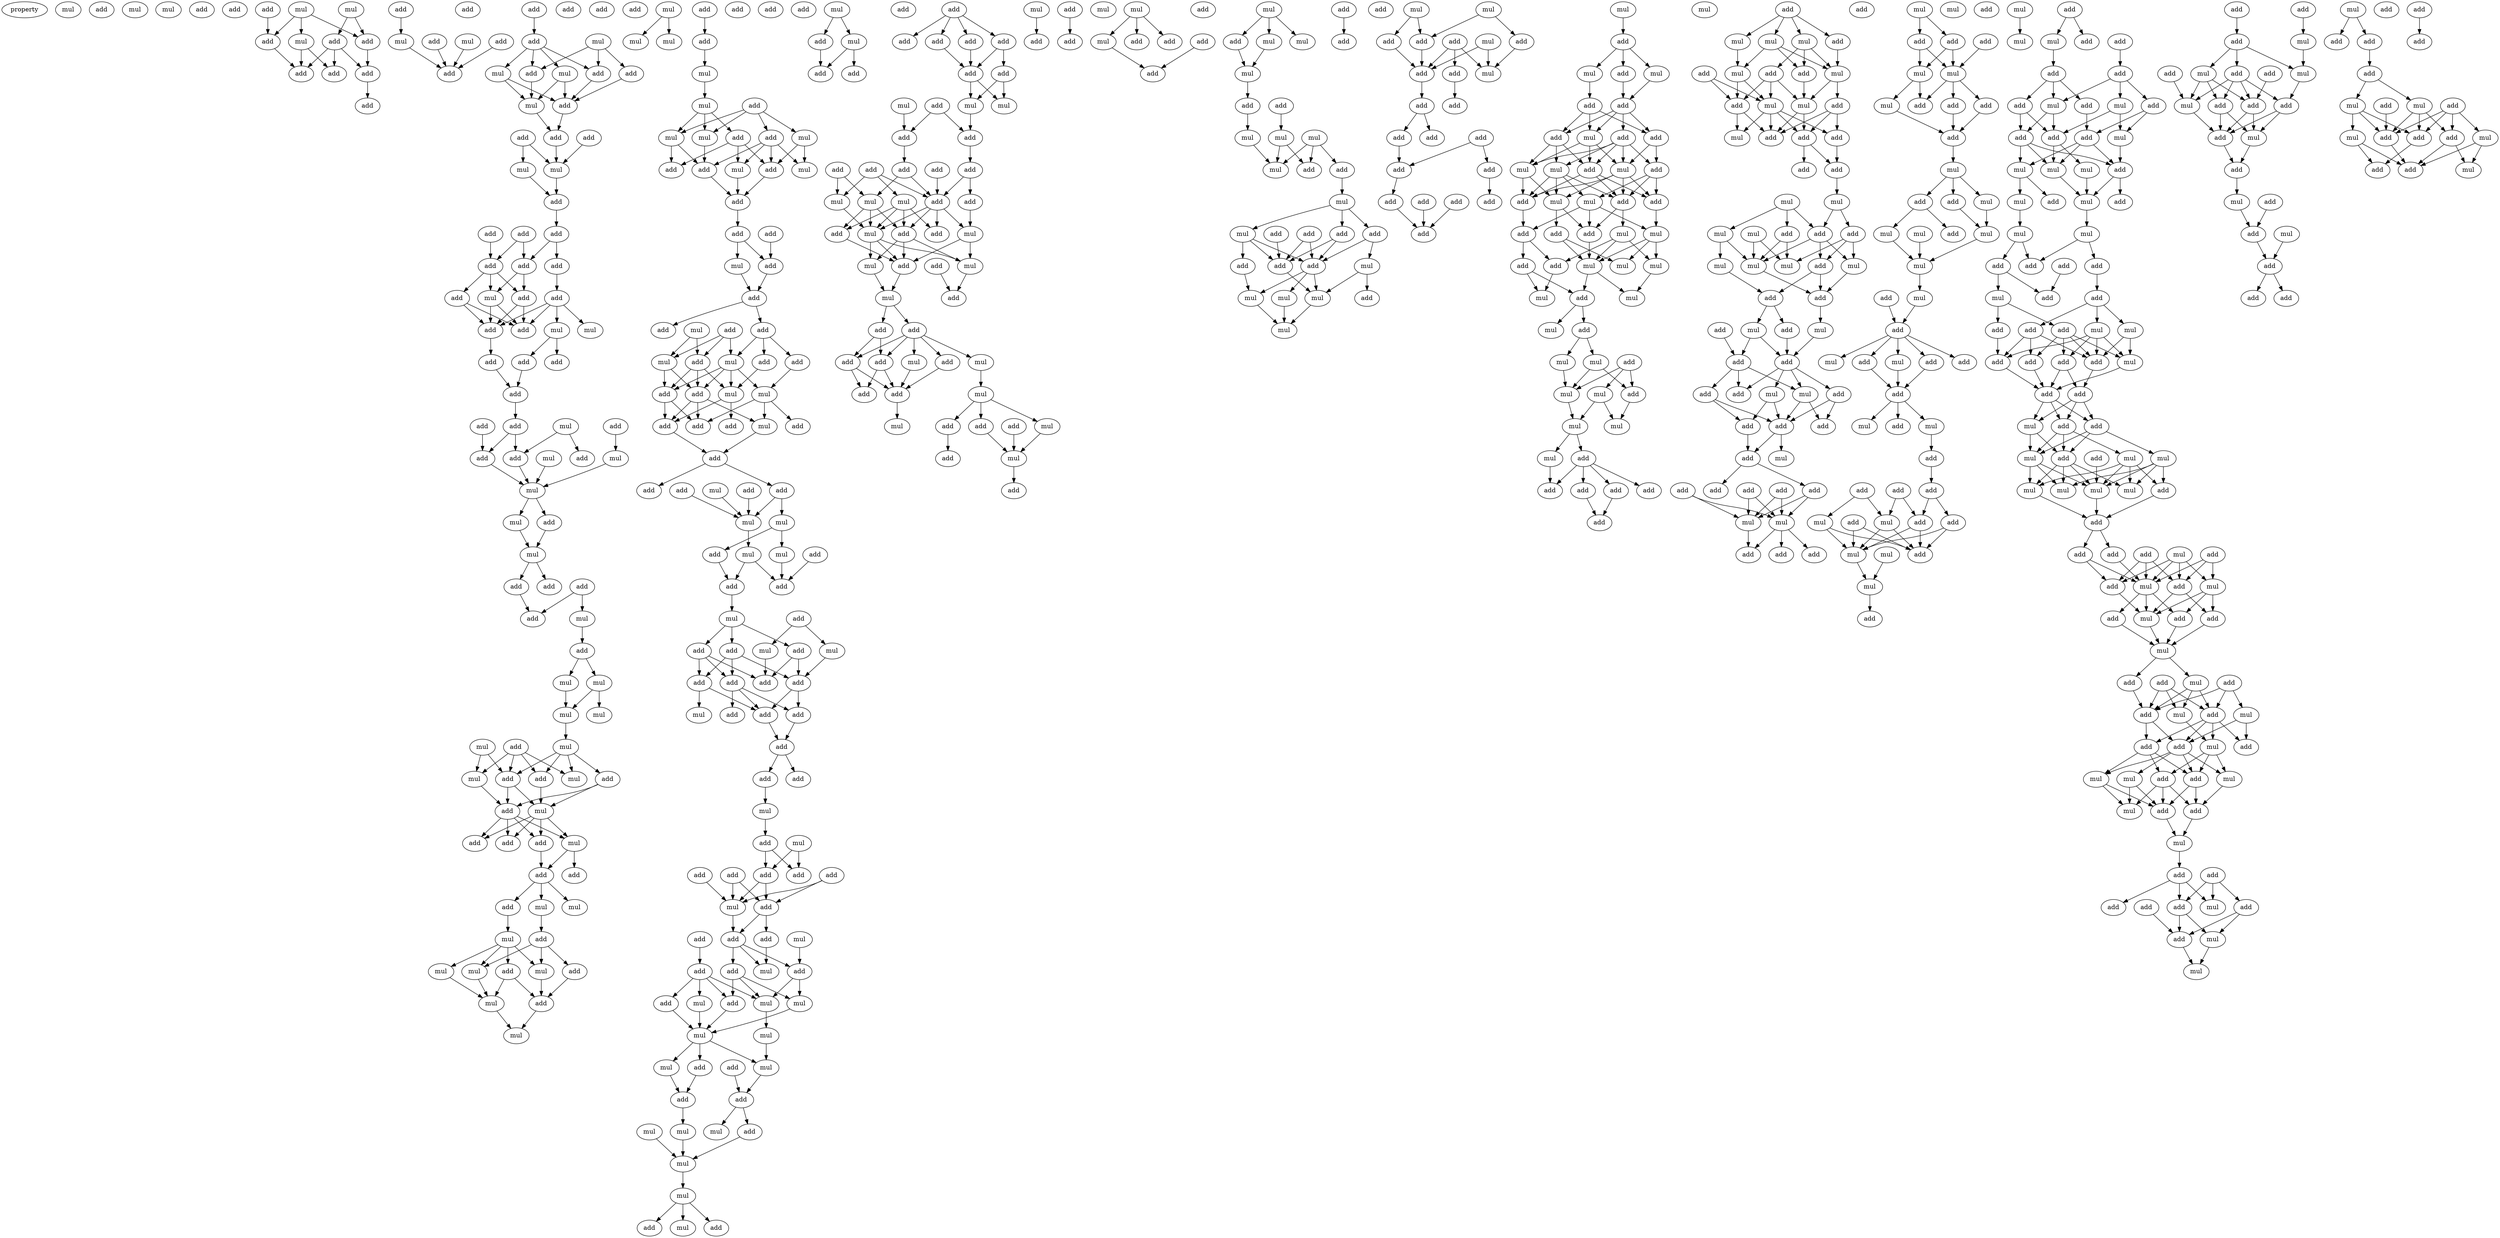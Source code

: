 digraph {
    node [fontcolor=black]
    property [mul=2,lf=1.5]
    0 [ label = mul ];
    1 [ label = add ];
    2 [ label = mul ];
    3 [ label = mul ];
    4 [ label = add ];
    5 [ label = add ];
    6 [ label = mul ];
    7 [ label = mul ];
    8 [ label = add ];
    9 [ label = add ];
    10 [ label = mul ];
    11 [ label = add ];
    12 [ label = add ];
    13 [ label = add ];
    14 [ label = add ];
    15 [ label = add ];
    16 [ label = add ];
    17 [ label = add ];
    18 [ label = mul ];
    19 [ label = add ];
    20 [ label = mul ];
    21 [ label = add ];
    22 [ label = add ];
    23 [ label = add ];
    24 [ label = add ];
    25 [ label = add ];
    26 [ label = add ];
    27 [ label = mul ];
    28 [ label = mul ];
    29 [ label = add ];
    30 [ label = mul ];
    31 [ label = add ];
    32 [ label = add ];
    33 [ label = mul ];
    34 [ label = add ];
    35 [ label = add ];
    36 [ label = add ];
    37 [ label = add ];
    38 [ label = mul ];
    39 [ label = mul ];
    40 [ label = add ];
    41 [ label = add ];
    42 [ label = add ];
    43 [ label = add ];
    44 [ label = add ];
    45 [ label = add ];
    46 [ label = add ];
    47 [ label = mul ];
    48 [ label = add ];
    49 [ label = add ];
    50 [ label = add ];
    51 [ label = mul ];
    52 [ label = mul ];
    53 [ label = add ];
    54 [ label = add ];
    55 [ label = add ];
    56 [ label = add ];
    57 [ label = add ];
    58 [ label = add ];
    59 [ label = add ];
    60 [ label = add ];
    61 [ label = mul ];
    62 [ label = add ];
    63 [ label = add ];
    64 [ label = mul ];
    65 [ label = mul ];
    66 [ label = add ];
    67 [ label = add ];
    68 [ label = mul ];
    69 [ label = mul ];
    70 [ label = add ];
    71 [ label = mul ];
    72 [ label = add ];
    73 [ label = add ];
    74 [ label = add ];
    75 [ label = add ];
    76 [ label = add ];
    77 [ label = add ];
    78 [ label = mul ];
    79 [ label = mul ];
    80 [ label = add ];
    81 [ label = mul ];
    82 [ label = mul ];
    83 [ label = mul ];
    84 [ label = mul ];
    85 [ label = mul ];
    86 [ label = mul ];
    87 [ label = add ];
    88 [ label = mul ];
    89 [ label = mul ];
    90 [ label = add ];
    91 [ label = mul ];
    92 [ label = mul ];
    93 [ label = add ];
    94 [ label = add ];
    95 [ label = add ];
    96 [ label = mul ];
    97 [ label = mul ];
    98 [ label = add ];
    99 [ label = add ];
    100 [ label = add ];
    101 [ label = add ];
    102 [ label = add ];
    103 [ label = mul ];
    104 [ label = mul ];
    105 [ label = add ];
    106 [ label = mul ];
    107 [ label = add ];
    108 [ label = add ];
    109 [ label = mul ];
    110 [ label = mul ];
    111 [ label = add ];
    112 [ label = mul ];
    113 [ label = add ];
    114 [ label = add ];
    115 [ label = mul ];
    116 [ label = add ];
    117 [ label = mul ];
    118 [ label = mul ];
    119 [ label = add ];
    120 [ label = mul ];
    121 [ label = mul ];
    122 [ label = add ];
    123 [ label = mul ];
    124 [ label = add ];
    125 [ label = mul ];
    126 [ label = add ];
    127 [ label = mul ];
    128 [ label = mul ];
    129 [ label = add ];
    130 [ label = add ];
    131 [ label = add ];
    132 [ label = add ];
    133 [ label = add ];
    134 [ label = mul ];
    135 [ label = add ];
    136 [ label = add ];
    137 [ label = add ];
    138 [ label = mul ];
    139 [ label = add ];
    140 [ label = add ];
    141 [ label = add ];
    142 [ label = add ];
    143 [ label = mul ];
    144 [ label = add ];
    145 [ label = mul ];
    146 [ label = mul ];
    147 [ label = add ];
    148 [ label = add ];
    149 [ label = mul ];
    150 [ label = add ];
    151 [ label = add ];
    152 [ label = add ];
    153 [ label = add ];
    154 [ label = mul ];
    155 [ label = add ];
    156 [ label = add ];
    157 [ label = mul ];
    158 [ label = add ];
    159 [ label = add ];
    160 [ label = add ];
    161 [ label = mul ];
    162 [ label = mul ];
    163 [ label = mul ];
    164 [ label = add ];
    165 [ label = mul ];
    166 [ label = add ];
    167 [ label = add ];
    168 [ label = add ];
    169 [ label = mul ];
    170 [ label = add ];
    171 [ label = add ];
    172 [ label = add ];
    173 [ label = mul ];
    174 [ label = add ];
    175 [ label = mul ];
    176 [ label = add ];
    177 [ label = add ];
    178 [ label = add ];
    179 [ label = add ];
    180 [ label = add ];
    181 [ label = mul ];
    182 [ label = add ];
    183 [ label = add ];
    184 [ label = add ];
    185 [ label = add ];
    186 [ label = add ];
    187 [ label = add ];
    188 [ label = mul ];
    189 [ label = add ];
    190 [ label = mul ];
    191 [ label = add ];
    192 [ label = add ];
    193 [ label = add ];
    194 [ label = add ];
    195 [ label = add ];
    196 [ label = add ];
    197 [ label = mul ];
    198 [ label = mul ];
    199 [ label = add ];
    200 [ label = add ];
    201 [ label = add ];
    202 [ label = add ];
    203 [ label = add ];
    204 [ label = mul ];
    205 [ label = add ];
    206 [ label = add ];
    207 [ label = mul ];
    208 [ label = mul ];
    209 [ label = mul ];
    210 [ label = add ];
    211 [ label = mul ];
    212 [ label = mul ];
    213 [ label = mul ];
    214 [ label = add ];
    215 [ label = add ];
    216 [ label = mul ];
    217 [ label = add ];
    218 [ label = add ];
    219 [ label = add ];
    220 [ label = add ];
    221 [ label = mul ];
    222 [ label = mul ];
    223 [ label = mul ];
    224 [ label = mul ];
    225 [ label = mul ];
    226 [ label = add ];
    227 [ label = mul ];
    228 [ label = add ];
    229 [ label = add ];
    230 [ label = mul ];
    231 [ label = add ];
    232 [ label = mul ];
    233 [ label = add ];
    234 [ label = add ];
    235 [ label = add ];
    236 [ label = add ];
    237 [ label = add ];
    238 [ label = add ];
    239 [ label = add ];
    240 [ label = add ];
    241 [ label = add ];
    242 [ label = add ];
    243 [ label = mul ];
    244 [ label = add ];
    245 [ label = mul ];
    246 [ label = mul ];
    247 [ label = add ];
    248 [ label = add ];
    249 [ label = add ];
    250 [ label = add ];
    251 [ label = add ];
    252 [ label = add ];
    253 [ label = add ];
    254 [ label = mul ];
    255 [ label = mul ];
    256 [ label = mul ];
    257 [ label = add ];
    258 [ label = add ];
    259 [ label = add ];
    260 [ label = mul ];
    261 [ label = mul ];
    262 [ label = add ];
    263 [ label = add ];
    264 [ label = mul ];
    265 [ label = mul ];
    266 [ label = add ];
    267 [ label = add ];
    268 [ label = add ];
    269 [ label = mul ];
    270 [ label = add ];
    271 [ label = add ];
    272 [ label = add ];
    273 [ label = mul ];
    274 [ label = add ];
    275 [ label = mul ];
    276 [ label = add ];
    277 [ label = add ];
    278 [ label = add ];
    279 [ label = mul ];
    280 [ label = add ];
    281 [ label = mul ];
    282 [ label = mul ];
    283 [ label = add ];
    284 [ label = add ];
    285 [ label = mul ];
    286 [ label = add ];
    287 [ label = mul ];
    288 [ label = add ];
    289 [ label = add ];
    290 [ label = add ];
    291 [ label = add ];
    292 [ label = mul ];
    293 [ label = mul ];
    294 [ label = add ];
    295 [ label = mul ];
    296 [ label = add ];
    297 [ label = add ];
    298 [ label = add ];
    299 [ label = add ];
    300 [ label = mul ];
    301 [ label = mul ];
    302 [ label = add ];
    303 [ label = add ];
    304 [ label = mul ];
    305 [ label = add ];
    306 [ label = mul ];
    307 [ label = add ];
    308 [ label = add ];
    309 [ label = mul ];
    310 [ label = mul ];
    311 [ label = mul ];
    312 [ label = mul ];
    313 [ label = add ];
    314 [ label = add ];
    315 [ label = add ];
    316 [ label = mul ];
    317 [ label = add ];
    318 [ label = add ];
    319 [ label = add ];
    320 [ label = add ];
    321 [ label = mul ];
    322 [ label = add ];
    323 [ label = add ];
    324 [ label = mul ];
    325 [ label = add ];
    326 [ label = mul ];
    327 [ label = mul ];
    328 [ label = add ];
    329 [ label = mul ];
    330 [ label = mul ];
    331 [ label = mul ];
    332 [ label = mul ];
    333 [ label = add ];
    334 [ label = add ];
    335 [ label = add ];
    336 [ label = add ];
    337 [ label = mul ];
    338 [ label = mul ];
    339 [ label = add ];
    340 [ label = add ];
    341 [ label = add ];
    342 [ label = add ];
    343 [ label = add ];
    344 [ label = add ];
    345 [ label = add ];
    346 [ label = add ];
    347 [ label = add ];
    348 [ label = add ];
    349 [ label = add ];
    350 [ label = add ];
    351 [ label = add ];
    352 [ label = add ];
    353 [ label = mul ];
    354 [ label = add ];
    355 [ label = mul ];
    356 [ label = mul ];
    357 [ label = add ];
    358 [ label = add ];
    359 [ label = add ];
    360 [ label = add ];
    361 [ label = add ];
    362 [ label = mul ];
    363 [ label = add ];
    364 [ label = mul ];
    365 [ label = mul ];
    366 [ label = mul ];
    367 [ label = add ];
    368 [ label = add ];
    369 [ label = mul ];
    370 [ label = add ];
    371 [ label = mul ];
    372 [ label = add ];
    373 [ label = add ];
    374 [ label = add ];
    375 [ label = mul ];
    376 [ label = mul ];
    377 [ label = add ];
    378 [ label = add ];
    379 [ label = mul ];
    380 [ label = mul ];
    381 [ label = add ];
    382 [ label = mul ];
    383 [ label = add ];
    384 [ label = add ];
    385 [ label = mul ];
    386 [ label = mul ];
    387 [ label = mul ];
    388 [ label = add ];
    389 [ label = mul ];
    390 [ label = mul ];
    391 [ label = add ];
    392 [ label = mul ];
    393 [ label = mul ];
    394 [ label = add ];
    395 [ label = mul ];
    396 [ label = mul ];
    397 [ label = mul ];
    398 [ label = add ];
    399 [ label = add ];
    400 [ label = add ];
    401 [ label = add ];
    402 [ label = add ];
    403 [ label = mul ];
    404 [ label = add ];
    405 [ label = add ];
    406 [ label = mul ];
    407 [ label = mul ];
    408 [ label = mul ];
    409 [ label = add ];
    410 [ label = add ];
    411 [ label = add ];
    412 [ label = mul ];
    413 [ label = add ];
    414 [ label = mul ];
    415 [ label = mul ];
    416 [ label = add ];
    417 [ label = add ];
    418 [ label = mul ];
    419 [ label = add ];
    420 [ label = add ];
    421 [ label = mul ];
    422 [ label = add ];
    423 [ label = add ];
    424 [ label = add ];
    425 [ label = mul ];
    426 [ label = mul ];
    427 [ label = add ];
    428 [ label = add ];
    429 [ label = mul ];
    430 [ label = add ];
    431 [ label = mul ];
    432 [ label = add ];
    433 [ label = mul ];
    434 [ label = mul ];
    435 [ label = mul ];
    436 [ label = mul ];
    437 [ label = add ];
    438 [ label = add ];
    439 [ label = mul ];
    440 [ label = add ];
    441 [ label = mul ];
    442 [ label = add ];
    443 [ label = add ];
    444 [ label = add ];
    445 [ label = add ];
    446 [ label = add ];
    447 [ label = add ];
    448 [ label = mul ];
    449 [ label = mul ];
    450 [ label = add ];
    451 [ label = add ];
    452 [ label = add ];
    453 [ label = mul ];
    454 [ label = add ];
    455 [ label = add ];
    456 [ label = add ];
    457 [ label = add ];
    458 [ label = add ];
    459 [ label = add ];
    460 [ label = mul ];
    461 [ label = mul ];
    462 [ label = add ];
    463 [ label = add ];
    464 [ label = add ];
    465 [ label = add ];
    466 [ label = mul ];
    467 [ label = mul ];
    468 [ label = add ];
    469 [ label = add ];
    470 [ label = add ];
    471 [ label = mul ];
    472 [ label = mul ];
    473 [ label = add ];
    474 [ label = mul ];
    475 [ label = add ];
    476 [ label = add ];
    477 [ label = add ];
    478 [ label = add ];
    479 [ label = mul ];
    480 [ label = add ];
    481 [ label = mul ];
    482 [ label = add ];
    483 [ label = mul ];
    484 [ label = mul ];
    485 [ label = mul ];
    486 [ label = mul ];
    487 [ label = add ];
    488 [ label = mul ];
    489 [ label = mul ];
    490 [ label = add ];
    491 [ label = mul ];
    492 [ label = add ];
    493 [ label = mul ];
    494 [ label = add ];
    495 [ label = add ];
    496 [ label = mul ];
    497 [ label = add ];
    498 [ label = add ];
    499 [ label = mul ];
    500 [ label = add ];
    501 [ label = mul ];
    502 [ label = add ];
    503 [ label = add ];
    504 [ label = add ];
    505 [ label = add ];
    506 [ label = mul ];
    507 [ label = add ];
    508 [ label = add ];
    509 [ label = mul ];
    510 [ label = add ];
    511 [ label = mul ];
    512 [ label = mul ];
    513 [ label = add ];
    514 [ label = mul ];
    515 [ label = add ];
    516 [ label = add ];
    517 [ label = mul ];
    518 [ label = add ];
    519 [ label = add ];
    520 [ label = add ];
    521 [ label = add ];
    522 [ label = add ];
    523 [ label = mul ];
    524 [ label = mul ];
    525 [ label = add ];
    526 [ label = add ];
    527 [ label = add ];
    528 [ label = add ];
    529 [ label = mul ];
    530 [ label = add ];
    531 [ label = mul ];
    532 [ label = mul ];
    533 [ label = add ];
    534 [ label = mul ];
    535 [ label = mul ];
    536 [ label = add ];
    537 [ label = mul ];
    538 [ label = add ];
    539 [ label = mul ];
    540 [ label = mul ];
    541 [ label = add ];
    542 [ label = add ];
    543 [ label = add ];
    544 [ label = add ];
    545 [ label = add ];
    546 [ label = mul ];
    547 [ label = add ];
    548 [ label = mul ];
    549 [ label = add ];
    550 [ label = mul ];
    551 [ label = add ];
    552 [ label = add ];
    553 [ label = add ];
    554 [ label = add ];
    555 [ label = add ];
    556 [ label = add ];
    557 [ label = mul ];
    558 [ label = add ];
    559 [ label = add ];
    560 [ label = add ];
    561 [ label = add ];
    562 [ label = mul ];
    563 [ label = mul ];
    564 [ label = add ];
    565 [ label = add ];
    566 [ label = mul ];
    567 [ label = mul ];
    568 [ label = mul ];
    569 [ label = mul ];
    570 [ label = mul ];
    571 [ label = mul ];
    572 [ label = add ];
    573 [ label = add ];
    574 [ label = add ];
    575 [ label = mul ];
    576 [ label = add ];
    577 [ label = add ];
    578 [ label = add ];
    579 [ label = add ];
    580 [ label = add ];
    581 [ label = mul ];
    582 [ label = mul ];
    583 [ label = mul ];
    584 [ label = add ];
    585 [ label = add ];
    586 [ label = add ];
    587 [ label = mul ];
    588 [ label = add ];
    589 [ label = add ];
    590 [ label = add ];
    591 [ label = mul ];
    592 [ label = add ];
    593 [ label = mul ];
    594 [ label = add ];
    595 [ label = mul ];
    596 [ label = mul ];
    597 [ label = add ];
    598 [ label = add ];
    599 [ label = add ];
    600 [ label = add ];
    601 [ label = add ];
    602 [ label = mul ];
    603 [ label = mul ];
    604 [ label = mul ];
    605 [ label = mul ];
    606 [ label = add ];
    607 [ label = add ];
    608 [ label = mul ];
    609 [ label = add ];
    610 [ label = add ];
    611 [ label = add ];
    612 [ label = add ];
    613 [ label = mul ];
    614 [ label = add ];
    615 [ label = add ];
    616 [ label = add ];
    617 [ label = mul ];
    618 [ label = mul ];
    619 [ label = add ];
    620 [ label = add ];
    621 [ label = add ];
    622 [ label = mul ];
    623 [ label = add ];
    624 [ label = mul ];
    625 [ label = mul ];
    626 [ label = add ];
    627 [ label = add ];
    628 [ label = add ];
    629 [ label = add ];
    630 [ label = mul ];
    631 [ label = add ];
    632 [ label = add ];
    633 [ label = mul ];
    634 [ label = add ];
    635 [ label = mul ];
    636 [ label = add ];
    637 [ label = mul ];
    638 [ label = add ];
    639 [ label = add ];
    640 [ label = mul ];
    641 [ label = add ];
    642 [ label = add ];
    643 [ label = add ];
    644 [ label = add ];
    645 [ label = add ];
    646 [ label = mul ];
    647 [ label = add ];
    648 [ label = add ];
    649 [ label = mul ];
    650 [ label = mul ];
    651 [ label = add ];
    652 [ label = add ];
    653 [ label = add ];
    654 [ label = mul ];
    655 [ label = add ];
    656 [ label = add ];
    657 [ label = mul ];
    658 [ label = add ];
    659 [ label = add ];
    660 [ label = add ];
    6 -> 9 [ name = 0 ];
    6 -> 10 [ name = 1 ];
    6 -> 12 [ name = 2 ];
    7 -> 11 [ name = 3 ];
    7 -> 12 [ name = 4 ];
    8 -> 9 [ name = 5 ];
    9 -> 15 [ name = 6 ];
    10 -> 14 [ name = 7 ];
    10 -> 15 [ name = 8 ];
    11 -> 13 [ name = 9 ];
    11 -> 14 [ name = 10 ];
    11 -> 15 [ name = 11 ];
    12 -> 13 [ name = 12 ];
    13 -> 16 [ name = 13 ];
    17 -> 18 [ name = 14 ];
    18 -> 23 [ name = 15 ];
    19 -> 23 [ name = 16 ];
    20 -> 23 [ name = 17 ];
    22 -> 23 [ name = 18 ];
    24 -> 26 [ name = 19 ];
    26 -> 28 [ name = 20 ];
    26 -> 29 [ name = 21 ];
    26 -> 30 [ name = 22 ];
    26 -> 31 [ name = 23 ];
    27 -> 29 [ name = 24 ];
    27 -> 31 [ name = 25 ];
    27 -> 32 [ name = 26 ];
    28 -> 33 [ name = 27 ];
    28 -> 34 [ name = 28 ];
    29 -> 34 [ name = 29 ];
    30 -> 33 [ name = 30 ];
    30 -> 34 [ name = 31 ];
    31 -> 33 [ name = 32 ];
    32 -> 34 [ name = 33 ];
    33 -> 36 [ name = 34 ];
    34 -> 36 [ name = 35 ];
    35 -> 39 [ name = 36 ];
    36 -> 39 [ name = 37 ];
    37 -> 38 [ name = 38 ];
    37 -> 39 [ name = 39 ];
    38 -> 40 [ name = 40 ];
    39 -> 40 [ name = 41 ];
    40 -> 42 [ name = 42 ];
    41 -> 46 [ name = 43 ];
    42 -> 44 [ name = 44 ];
    42 -> 45 [ name = 45 ];
    43 -> 44 [ name = 46 ];
    43 -> 46 [ name = 47 ];
    44 -> 47 [ name = 48 ];
    44 -> 48 [ name = 49 ];
    45 -> 49 [ name = 50 ];
    46 -> 47 [ name = 51 ];
    46 -> 48 [ name = 52 ];
    46 -> 50 [ name = 53 ];
    47 -> 53 [ name = 54 ];
    47 -> 54 [ name = 55 ];
    48 -> 53 [ name = 56 ];
    48 -> 54 [ name = 57 ];
    49 -> 51 [ name = 58 ];
    49 -> 52 [ name = 59 ];
    49 -> 53 [ name = 60 ];
    49 -> 54 [ name = 61 ];
    50 -> 53 [ name = 62 ];
    50 -> 54 [ name = 63 ];
    51 -> 55 [ name = 64 ];
    51 -> 56 [ name = 65 ];
    54 -> 57 [ name = 66 ];
    56 -> 58 [ name = 67 ];
    57 -> 58 [ name = 68 ];
    58 -> 62 [ name = 69 ];
    59 -> 65 [ name = 70 ];
    60 -> 63 [ name = 71 ];
    61 -> 66 [ name = 72 ];
    61 -> 67 [ name = 73 ];
    62 -> 63 [ name = 74 ];
    62 -> 66 [ name = 75 ];
    63 -> 68 [ name = 76 ];
    64 -> 68 [ name = 77 ];
    65 -> 68 [ name = 78 ];
    66 -> 68 [ name = 79 ];
    68 -> 69 [ name = 80 ];
    68 -> 70 [ name = 81 ];
    69 -> 71 [ name = 82 ];
    70 -> 71 [ name = 83 ];
    71 -> 72 [ name = 84 ];
    71 -> 76 [ name = 85 ];
    74 -> 77 [ name = 86 ];
    74 -> 78 [ name = 87 ];
    76 -> 77 [ name = 88 ];
    78 -> 80 [ name = 89 ];
    79 -> 81 [ name = 90 ];
    79 -> 83 [ name = 91 ];
    80 -> 82 [ name = 92 ];
    80 -> 84 [ name = 93 ];
    82 -> 86 [ name = 94 ];
    84 -> 85 [ name = 95 ];
    84 -> 86 [ name = 96 ];
    86 -> 89 [ name = 97 ];
    87 -> 90 [ name = 98 ];
    87 -> 91 [ name = 99 ];
    87 -> 92 [ name = 100 ];
    87 -> 93 [ name = 101 ];
    88 -> 90 [ name = 102 ];
    88 -> 92 [ name = 103 ];
    89 -> 90 [ name = 104 ];
    89 -> 91 [ name = 105 ];
    89 -> 93 [ name = 106 ];
    89 -> 94 [ name = 107 ];
    90 -> 95 [ name = 108 ];
    90 -> 96 [ name = 109 ];
    92 -> 95 [ name = 110 ];
    93 -> 96 [ name = 111 ];
    94 -> 95 [ name = 112 ];
    94 -> 96 [ name = 113 ];
    95 -> 97 [ name = 114 ];
    95 -> 98 [ name = 115 ];
    95 -> 99 [ name = 116 ];
    95 -> 100 [ name = 117 ];
    96 -> 97 [ name = 118 ];
    96 -> 98 [ name = 119 ];
    96 -> 99 [ name = 120 ];
    96 -> 100 [ name = 121 ];
    97 -> 101 [ name = 122 ];
    97 -> 102 [ name = 123 ];
    99 -> 101 [ name = 124 ];
    101 -> 103 [ name = 125 ];
    101 -> 104 [ name = 126 ];
    101 -> 105 [ name = 127 ];
    103 -> 107 [ name = 128 ];
    105 -> 106 [ name = 129 ];
    106 -> 108 [ name = 130 ];
    106 -> 109 [ name = 131 ];
    106 -> 110 [ name = 132 ];
    106 -> 112 [ name = 133 ];
    107 -> 109 [ name = 134 ];
    107 -> 111 [ name = 135 ];
    107 -> 112 [ name = 136 ];
    108 -> 113 [ name = 137 ];
    108 -> 115 [ name = 138 ];
    109 -> 113 [ name = 139 ];
    110 -> 115 [ name = 140 ];
    111 -> 113 [ name = 141 ];
    112 -> 115 [ name = 142 ];
    113 -> 117 [ name = 143 ];
    114 -> 116 [ name = 144 ];
    115 -> 117 [ name = 145 ];
    116 -> 118 [ name = 146 ];
    118 -> 120 [ name = 147 ];
    119 -> 121 [ name = 148 ];
    119 -> 122 [ name = 149 ];
    119 -> 123 [ name = 150 ];
    119 -> 125 [ name = 151 ];
    120 -> 121 [ name = 152 ];
    120 -> 123 [ name = 153 ];
    120 -> 124 [ name = 154 ];
    121 -> 129 [ name = 155 ];
    121 -> 130 [ name = 156 ];
    122 -> 126 [ name = 157 ];
    122 -> 127 [ name = 158 ];
    122 -> 128 [ name = 159 ];
    122 -> 130 [ name = 160 ];
    123 -> 130 [ name = 161 ];
    124 -> 126 [ name = 162 ];
    124 -> 127 [ name = 163 ];
    124 -> 129 [ name = 164 ];
    125 -> 126 [ name = 165 ];
    125 -> 128 [ name = 166 ];
    126 -> 131 [ name = 167 ];
    127 -> 131 [ name = 168 ];
    130 -> 131 [ name = 169 ];
    131 -> 133 [ name = 170 ];
    132 -> 135 [ name = 171 ];
    133 -> 134 [ name = 172 ];
    133 -> 135 [ name = 173 ];
    134 -> 136 [ name = 174 ];
    135 -> 136 [ name = 175 ];
    136 -> 137 [ name = 176 ];
    136 -> 140 [ name = 177 ];
    138 -> 141 [ name = 178 ];
    138 -> 145 [ name = 179 ];
    139 -> 141 [ name = 180 ];
    139 -> 143 [ name = 181 ];
    139 -> 145 [ name = 182 ];
    140 -> 142 [ name = 183 ];
    140 -> 143 [ name = 184 ];
    140 -> 144 [ name = 185 ];
    141 -> 146 [ name = 186 ];
    141 -> 147 [ name = 187 ];
    141 -> 148 [ name = 188 ];
    142 -> 149 [ name = 189 ];
    143 -> 146 [ name = 190 ];
    143 -> 147 [ name = 191 ];
    143 -> 148 [ name = 192 ];
    143 -> 149 [ name = 193 ];
    144 -> 146 [ name = 194 ];
    145 -> 147 [ name = 195 ];
    145 -> 148 [ name = 196 ];
    146 -> 151 [ name = 197 ];
    146 -> 152 [ name = 198 ];
    147 -> 152 [ name = 199 ];
    147 -> 153 [ name = 200 ];
    147 -> 154 [ name = 201 ];
    148 -> 152 [ name = 202 ];
    148 -> 153 [ name = 203 ];
    149 -> 150 [ name = 204 ];
    149 -> 153 [ name = 205 ];
    149 -> 154 [ name = 206 ];
    152 -> 155 [ name = 207 ];
    154 -> 155 [ name = 208 ];
    155 -> 156 [ name = 209 ];
    155 -> 158 [ name = 210 ];
    156 -> 161 [ name = 211 ];
    156 -> 162 [ name = 212 ];
    157 -> 161 [ name = 213 ];
    159 -> 161 [ name = 214 ];
    160 -> 161 [ name = 215 ];
    161 -> 165 [ name = 216 ];
    162 -> 163 [ name = 217 ];
    162 -> 164 [ name = 218 ];
    163 -> 168 [ name = 219 ];
    164 -> 167 [ name = 220 ];
    165 -> 167 [ name = 221 ];
    165 -> 168 [ name = 222 ];
    166 -> 168 [ name = 223 ];
    167 -> 169 [ name = 224 ];
    169 -> 171 [ name = 225 ];
    169 -> 172 [ name = 226 ];
    169 -> 174 [ name = 227 ];
    170 -> 173 [ name = 228 ];
    170 -> 175 [ name = 229 ];
    171 -> 178 [ name = 230 ];
    171 -> 179 [ name = 231 ];
    172 -> 176 [ name = 232 ];
    172 -> 177 [ name = 233 ];
    172 -> 178 [ name = 234 ];
    173 -> 179 [ name = 235 ];
    174 -> 176 [ name = 236 ];
    174 -> 177 [ name = 237 ];
    174 -> 179 [ name = 238 ];
    175 -> 178 [ name = 239 ];
    176 -> 180 [ name = 240 ];
    176 -> 182 [ name = 241 ];
    176 -> 183 [ name = 242 ];
    177 -> 181 [ name = 243 ];
    177 -> 183 [ name = 244 ];
    179 -> 182 [ name = 245 ];
    179 -> 183 [ name = 246 ];
    182 -> 184 [ name = 247 ];
    183 -> 184 [ name = 248 ];
    184 -> 185 [ name = 249 ];
    184 -> 186 [ name = 250 ];
    185 -> 188 [ name = 251 ];
    188 -> 189 [ name = 252 ];
    189 -> 194 [ name = 253 ];
    189 -> 195 [ name = 254 ];
    190 -> 194 [ name = 255 ];
    190 -> 195 [ name = 256 ];
    191 -> 196 [ name = 257 ];
    191 -> 197 [ name = 258 ];
    192 -> 196 [ name = 259 ];
    192 -> 197 [ name = 260 ];
    193 -> 197 [ name = 261 ];
    195 -> 196 [ name = 262 ];
    195 -> 197 [ name = 263 ];
    196 -> 199 [ name = 264 ];
    196 -> 200 [ name = 265 ];
    197 -> 199 [ name = 266 ];
    198 -> 203 [ name = 267 ];
    199 -> 203 [ name = 268 ];
    199 -> 204 [ name = 269 ];
    199 -> 205 [ name = 270 ];
    200 -> 204 [ name = 271 ];
    201 -> 202 [ name = 272 ];
    202 -> 206 [ name = 273 ];
    202 -> 207 [ name = 274 ];
    202 -> 208 [ name = 275 ];
    202 -> 210 [ name = 276 ];
    203 -> 207 [ name = 277 ];
    203 -> 209 [ name = 278 ];
    205 -> 207 [ name = 279 ];
    205 -> 209 [ name = 280 ];
    205 -> 210 [ name = 281 ];
    206 -> 211 [ name = 282 ];
    207 -> 212 [ name = 283 ];
    208 -> 211 [ name = 284 ];
    209 -> 211 [ name = 285 ];
    210 -> 211 [ name = 286 ];
    211 -> 213 [ name = 287 ];
    211 -> 215 [ name = 288 ];
    211 -> 216 [ name = 289 ];
    212 -> 216 [ name = 290 ];
    213 -> 217 [ name = 291 ];
    214 -> 218 [ name = 292 ];
    215 -> 217 [ name = 293 ];
    216 -> 218 [ name = 294 ];
    217 -> 223 [ name = 295 ];
    218 -> 220 [ name = 296 ];
    218 -> 221 [ name = 297 ];
    220 -> 224 [ name = 298 ];
    222 -> 224 [ name = 299 ];
    223 -> 224 [ name = 300 ];
    224 -> 225 [ name = 301 ];
    225 -> 226 [ name = 302 ];
    225 -> 227 [ name = 303 ];
    225 -> 229 [ name = 304 ];
    230 -> 231 [ name = 305 ];
    230 -> 232 [ name = 306 ];
    231 -> 233 [ name = 307 ];
    232 -> 233 [ name = 308 ];
    232 -> 234 [ name = 309 ];
    236 -> 237 [ name = 310 ];
    236 -> 238 [ name = 311 ];
    236 -> 239 [ name = 312 ];
    236 -> 240 [ name = 313 ];
    238 -> 241 [ name = 314 ];
    239 -> 241 [ name = 315 ];
    239 -> 242 [ name = 316 ];
    240 -> 241 [ name = 317 ];
    241 -> 243 [ name = 318 ];
    241 -> 246 [ name = 319 ];
    242 -> 243 [ name = 320 ];
    242 -> 246 [ name = 321 ];
    243 -> 248 [ name = 322 ];
    244 -> 247 [ name = 323 ];
    244 -> 248 [ name = 324 ];
    245 -> 247 [ name = 325 ];
    247 -> 251 [ name = 326 ];
    248 -> 250 [ name = 327 ];
    249 -> 258 [ name = 328 ];
    250 -> 257 [ name = 329 ];
    250 -> 258 [ name = 330 ];
    251 -> 256 [ name = 331 ];
    251 -> 258 [ name = 332 ];
    252 -> 254 [ name = 333 ];
    252 -> 255 [ name = 334 ];
    252 -> 258 [ name = 335 ];
    253 -> 255 [ name = 336 ];
    253 -> 256 [ name = 337 ];
    254 -> 259 [ name = 338 ];
    254 -> 260 [ name = 339 ];
    254 -> 262 [ name = 340 ];
    254 -> 263 [ name = 341 ];
    255 -> 260 [ name = 342 ];
    256 -> 259 [ name = 343 ];
    256 -> 260 [ name = 344 ];
    256 -> 263 [ name = 345 ];
    257 -> 261 [ name = 346 ];
    258 -> 260 [ name = 347 ];
    258 -> 261 [ name = 348 ];
    258 -> 262 [ name = 349 ];
    258 -> 263 [ name = 350 ];
    259 -> 267 [ name = 351 ];
    260 -> 264 [ name = 352 ];
    260 -> 265 [ name = 353 ];
    260 -> 267 [ name = 354 ];
    261 -> 265 [ name = 355 ];
    261 -> 267 [ name = 356 ];
    263 -> 264 [ name = 357 ];
    263 -> 265 [ name = 358 ];
    263 -> 267 [ name = 359 ];
    264 -> 269 [ name = 360 ];
    265 -> 268 [ name = 361 ];
    266 -> 268 [ name = 362 ];
    267 -> 269 [ name = 363 ];
    269 -> 270 [ name = 364 ];
    269 -> 271 [ name = 365 ];
    270 -> 272 [ name = 366 ];
    270 -> 276 [ name = 367 ];
    271 -> 272 [ name = 368 ];
    271 -> 273 [ name = 369 ];
    271 -> 274 [ name = 370 ];
    271 -> 275 [ name = 371 ];
    271 -> 276 [ name = 372 ];
    272 -> 277 [ name = 373 ];
    272 -> 278 [ name = 374 ];
    273 -> 279 [ name = 375 ];
    274 -> 278 [ name = 376 ];
    275 -> 278 [ name = 377 ];
    276 -> 277 [ name = 378 ];
    276 -> 278 [ name = 379 ];
    278 -> 282 [ name = 380 ];
    279 -> 281 [ name = 381 ];
    279 -> 283 [ name = 382 ];
    279 -> 284 [ name = 383 ];
    280 -> 285 [ name = 384 ];
    281 -> 285 [ name = 385 ];
    283 -> 285 [ name = 386 ];
    284 -> 286 [ name = 387 ];
    285 -> 288 [ name = 388 ];
    287 -> 289 [ name = 389 ];
    290 -> 291 [ name = 390 ];
    293 -> 295 [ name = 391 ];
    293 -> 296 [ name = 392 ];
    293 -> 297 [ name = 393 ];
    294 -> 299 [ name = 394 ];
    295 -> 299 [ name = 395 ];
    300 -> 301 [ name = 396 ];
    300 -> 303 [ name = 397 ];
    300 -> 304 [ name = 398 ];
    301 -> 306 [ name = 399 ];
    302 -> 305 [ name = 400 ];
    303 -> 306 [ name = 401 ];
    306 -> 308 [ name = 402 ];
    307 -> 311 [ name = 403 ];
    308 -> 309 [ name = 404 ];
    309 -> 312 [ name = 405 ];
    310 -> 312 [ name = 406 ];
    310 -> 314 [ name = 407 ];
    310 -> 315 [ name = 408 ];
    311 -> 312 [ name = 409 ];
    311 -> 315 [ name = 410 ];
    314 -> 316 [ name = 411 ];
    316 -> 319 [ name = 412 ];
    316 -> 320 [ name = 413 ];
    316 -> 321 [ name = 414 ];
    317 -> 322 [ name = 415 ];
    318 -> 322 [ name = 416 ];
    318 -> 323 [ name = 417 ];
    319 -> 322 [ name = 418 ];
    319 -> 323 [ name = 419 ];
    320 -> 323 [ name = 420 ];
    320 -> 324 [ name = 421 ];
    321 -> 322 [ name = 422 ];
    321 -> 323 [ name = 423 ];
    321 -> 325 [ name = 424 ];
    322 -> 327 [ name = 425 ];
    323 -> 326 [ name = 426 ];
    323 -> 327 [ name = 427 ];
    323 -> 329 [ name = 428 ];
    324 -> 327 [ name = 429 ];
    324 -> 328 [ name = 430 ];
    325 -> 326 [ name = 431 ];
    326 -> 330 [ name = 432 ];
    327 -> 330 [ name = 433 ];
    329 -> 330 [ name = 434 ];
    331 -> 334 [ name = 435 ];
    331 -> 335 [ name = 436 ];
    332 -> 334 [ name = 437 ];
    332 -> 336 [ name = 438 ];
    333 -> 338 [ name = 439 ];
    333 -> 339 [ name = 440 ];
    333 -> 340 [ name = 441 ];
    334 -> 339 [ name = 442 ];
    335 -> 338 [ name = 443 ];
    336 -> 339 [ name = 444 ];
    337 -> 338 [ name = 445 ];
    337 -> 339 [ name = 446 ];
    339 -> 341 [ name = 447 ];
    340 -> 342 [ name = 448 ];
    341 -> 344 [ name = 449 ];
    341 -> 345 [ name = 450 ];
    343 -> 346 [ name = 451 ];
    343 -> 347 [ name = 452 ];
    345 -> 346 [ name = 453 ];
    346 -> 349 [ name = 454 ];
    347 -> 348 [ name = 455 ];
    349 -> 352 [ name = 456 ];
    350 -> 352 [ name = 457 ];
    351 -> 352 [ name = 458 ];
    353 -> 354 [ name = 459 ];
    354 -> 355 [ name = 460 ];
    354 -> 356 [ name = 461 ];
    354 -> 357 [ name = 462 ];
    355 -> 358 [ name = 463 ];
    356 -> 359 [ name = 464 ];
    357 -> 359 [ name = 465 ];
    358 -> 360 [ name = 466 ];
    358 -> 362 [ name = 467 ];
    358 -> 363 [ name = 468 ];
    359 -> 360 [ name = 469 ];
    359 -> 361 [ name = 470 ];
    359 -> 362 [ name = 471 ];
    359 -> 363 [ name = 472 ];
    360 -> 364 [ name = 473 ];
    360 -> 365 [ name = 474 ];
    360 -> 368 [ name = 475 ];
    361 -> 364 [ name = 476 ];
    361 -> 365 [ name = 477 ];
    361 -> 366 [ name = 478 ];
    361 -> 367 [ name = 479 ];
    361 -> 368 [ name = 480 ];
    362 -> 365 [ name = 481 ];
    362 -> 366 [ name = 482 ];
    362 -> 368 [ name = 483 ];
    363 -> 366 [ name = 484 ];
    363 -> 367 [ name = 485 ];
    364 -> 369 [ name = 486 ];
    364 -> 371 [ name = 487 ];
    364 -> 372 [ name = 488 ];
    364 -> 373 [ name = 489 ];
    365 -> 371 [ name = 490 ];
    365 -> 372 [ name = 491 ];
    366 -> 370 [ name = 492 ];
    366 -> 371 [ name = 493 ];
    366 -> 372 [ name = 494 ];
    366 -> 373 [ name = 495 ];
    367 -> 369 [ name = 496 ];
    367 -> 370 [ name = 497 ];
    367 -> 373 [ name = 498 ];
    368 -> 370 [ name = 499 ];
    368 -> 372 [ name = 500 ];
    368 -> 373 [ name = 501 ];
    369 -> 374 [ name = 502 ];
    369 -> 375 [ name = 503 ];
    369 -> 378 [ name = 504 ];
    370 -> 375 [ name = 505 ];
    371 -> 377 [ name = 506 ];
    371 -> 378 [ name = 507 ];
    372 -> 374 [ name = 508 ];
    373 -> 376 [ name = 509 ];
    373 -> 378 [ name = 510 ];
    374 -> 381 [ name = 511 ];
    374 -> 383 [ name = 512 ];
    375 -> 379 [ name = 513 ];
    375 -> 380 [ name = 514 ];
    375 -> 382 [ name = 515 ];
    376 -> 379 [ name = 516 ];
    376 -> 381 [ name = 517 ];
    376 -> 382 [ name = 518 ];
    377 -> 380 [ name = 519 ];
    377 -> 382 [ name = 520 ];
    378 -> 382 [ name = 521 ];
    379 -> 385 [ name = 522 ];
    381 -> 386 [ name = 523 ];
    382 -> 384 [ name = 524 ];
    382 -> 385 [ name = 525 ];
    383 -> 384 [ name = 526 ];
    383 -> 386 [ name = 527 ];
    384 -> 387 [ name = 528 ];
    384 -> 388 [ name = 529 ];
    388 -> 389 [ name = 530 ];
    388 -> 390 [ name = 531 ];
    389 -> 392 [ name = 532 ];
    389 -> 394 [ name = 533 ];
    390 -> 392 [ name = 534 ];
    391 -> 392 [ name = 535 ];
    391 -> 393 [ name = 536 ];
    391 -> 394 [ name = 537 ];
    392 -> 396 [ name = 538 ];
    393 -> 395 [ name = 539 ];
    393 -> 396 [ name = 540 ];
    394 -> 395 [ name = 541 ];
    396 -> 397 [ name = 542 ];
    396 -> 398 [ name = 543 ];
    397 -> 399 [ name = 544 ];
    398 -> 399 [ name = 545 ];
    398 -> 400 [ name = 546 ];
    398 -> 401 [ name = 547 ];
    398 -> 402 [ name = 548 ];
    400 -> 404 [ name = 549 ];
    401 -> 404 [ name = 550 ];
    405 -> 406 [ name = 551 ];
    405 -> 407 [ name = 552 ];
    405 -> 408 [ name = 553 ];
    405 -> 409 [ name = 554 ];
    406 -> 414 [ name = 555 ];
    407 -> 410 [ name = 556 ];
    407 -> 412 [ name = 557 ];
    407 -> 413 [ name = 558 ];
    408 -> 412 [ name = 559 ];
    408 -> 413 [ name = 560 ];
    408 -> 414 [ name = 561 ];
    409 -> 412 [ name = 562 ];
    410 -> 415 [ name = 563 ];
    410 -> 416 [ name = 564 ];
    410 -> 418 [ name = 565 ];
    411 -> 416 [ name = 566 ];
    411 -> 418 [ name = 567 ];
    412 -> 415 [ name = 568 ];
    412 -> 417 [ name = 569 ];
    413 -> 415 [ name = 570 ];
    414 -> 416 [ name = 571 ];
    414 -> 418 [ name = 572 ];
    415 -> 419 [ name = 573 ];
    415 -> 422 [ name = 574 ];
    416 -> 421 [ name = 575 ];
    416 -> 422 [ name = 576 ];
    417 -> 419 [ name = 577 ];
    417 -> 420 [ name = 578 ];
    417 -> 422 [ name = 579 ];
    418 -> 419 [ name = 580 ];
    418 -> 420 [ name = 581 ];
    418 -> 421 [ name = 582 ];
    418 -> 422 [ name = 583 ];
    419 -> 423 [ name = 584 ];
    419 -> 424 [ name = 585 ];
    420 -> 424 [ name = 586 ];
    424 -> 426 [ name = 587 ];
    425 -> 428 [ name = 588 ];
    425 -> 429 [ name = 589 ];
    425 -> 430 [ name = 590 ];
    426 -> 427 [ name = 591 ];
    426 -> 428 [ name = 592 ];
    427 -> 432 [ name = 593 ];
    427 -> 435 [ name = 594 ];
    427 -> 436 [ name = 595 ];
    428 -> 432 [ name = 596 ];
    428 -> 433 [ name = 597 ];
    428 -> 435 [ name = 598 ];
    429 -> 433 [ name = 599 ];
    429 -> 434 [ name = 600 ];
    430 -> 433 [ name = 601 ];
    430 -> 436 [ name = 602 ];
    431 -> 433 [ name = 603 ];
    431 -> 436 [ name = 604 ];
    432 -> 437 [ name = 605 ];
    432 -> 438 [ name = 606 ];
    433 -> 437 [ name = 607 ];
    434 -> 438 [ name = 608 ];
    435 -> 437 [ name = 609 ];
    437 -> 441 [ name = 610 ];
    438 -> 439 [ name = 611 ];
    438 -> 442 [ name = 612 ];
    439 -> 443 [ name = 613 ];
    439 -> 444 [ name = 614 ];
    440 -> 444 [ name = 615 ];
    441 -> 443 [ name = 616 ];
    442 -> 443 [ name = 617 ];
    443 -> 446 [ name = 618 ];
    443 -> 447 [ name = 619 ];
    443 -> 448 [ name = 620 ];
    443 -> 449 [ name = 621 ];
    444 -> 445 [ name = 622 ];
    444 -> 446 [ name = 623 ];
    444 -> 449 [ name = 624 ];
    445 -> 450 [ name = 625 ];
    445 -> 451 [ name = 626 ];
    447 -> 451 [ name = 627 ];
    447 -> 452 [ name = 628 ];
    448 -> 450 [ name = 629 ];
    448 -> 451 [ name = 630 ];
    449 -> 451 [ name = 631 ];
    449 -> 452 [ name = 632 ];
    450 -> 454 [ name = 633 ];
    451 -> 453 [ name = 634 ];
    451 -> 454 [ name = 635 ];
    454 -> 455 [ name = 636 ];
    454 -> 457 [ name = 637 ];
    455 -> 460 [ name = 638 ];
    455 -> 461 [ name = 639 ];
    456 -> 460 [ name = 640 ];
    456 -> 461 [ name = 641 ];
    458 -> 460 [ name = 642 ];
    458 -> 461 [ name = 643 ];
    459 -> 460 [ name = 644 ];
    459 -> 461 [ name = 645 ];
    460 -> 462 [ name = 646 ];
    460 -> 463 [ name = 647 ];
    460 -> 464 [ name = 648 ];
    461 -> 462 [ name = 649 ];
    466 -> 468 [ name = 650 ];
    466 -> 470 [ name = 651 ];
    468 -> 471 [ name = 652 ];
    468 -> 472 [ name = 653 ];
    469 -> 471 [ name = 654 ];
    470 -> 471 [ name = 655 ];
    470 -> 472 [ name = 656 ];
    471 -> 473 [ name = 657 ];
    471 -> 475 [ name = 658 ];
    471 -> 476 [ name = 659 ];
    472 -> 474 [ name = 660 ];
    472 -> 476 [ name = 661 ];
    473 -> 477 [ name = 662 ];
    474 -> 477 [ name = 663 ];
    475 -> 477 [ name = 664 ];
    477 -> 479 [ name = 665 ];
    479 -> 480 [ name = 666 ];
    479 -> 482 [ name = 667 ];
    479 -> 483 [ name = 668 ];
    480 -> 484 [ name = 669 ];
    481 -> 488 [ name = 670 ];
    482 -> 486 [ name = 671 ];
    482 -> 487 [ name = 672 ];
    483 -> 484 [ name = 673 ];
    484 -> 489 [ name = 674 ];
    485 -> 489 [ name = 675 ];
    486 -> 489 [ name = 676 ];
    489 -> 491 [ name = 677 ];
    490 -> 492 [ name = 678 ];
    491 -> 492 [ name = 679 ];
    492 -> 493 [ name = 680 ];
    492 -> 494 [ name = 681 ];
    492 -> 495 [ name = 682 ];
    492 -> 496 [ name = 683 ];
    492 -> 497 [ name = 684 ];
    494 -> 498 [ name = 685 ];
    496 -> 498 [ name = 686 ];
    497 -> 498 [ name = 687 ];
    498 -> 499 [ name = 688 ];
    498 -> 500 [ name = 689 ];
    498 -> 501 [ name = 690 ];
    501 -> 502 [ name = 691 ];
    502 -> 503 [ name = 692 ];
    503 -> 507 [ name = 693 ];
    503 -> 510 [ name = 694 ];
    504 -> 506 [ name = 695 ];
    504 -> 509 [ name = 696 ];
    505 -> 507 [ name = 697 ];
    505 -> 509 [ name = 698 ];
    506 -> 511 [ name = 699 ];
    506 -> 513 [ name = 700 ];
    507 -> 511 [ name = 701 ];
    507 -> 513 [ name = 702 ];
    508 -> 511 [ name = 703 ];
    508 -> 513 [ name = 704 ];
    509 -> 511 [ name = 705 ];
    509 -> 513 [ name = 706 ];
    510 -> 511 [ name = 707 ];
    510 -> 513 [ name = 708 ];
    511 -> 514 [ name = 709 ];
    512 -> 514 [ name = 710 ];
    514 -> 515 [ name = 711 ];
    516 -> 517 [ name = 712 ];
    516 -> 519 [ name = 713 ];
    517 -> 520 [ name = 714 ];
    518 -> 521 [ name = 715 ];
    520 -> 522 [ name = 716 ];
    520 -> 524 [ name = 717 ];
    520 -> 525 [ name = 718 ];
    521 -> 523 [ name = 719 ];
    521 -> 524 [ name = 720 ];
    521 -> 526 [ name = 721 ];
    522 -> 527 [ name = 722 ];
    522 -> 530 [ name = 723 ];
    523 -> 529 [ name = 724 ];
    523 -> 530 [ name = 725 ];
    524 -> 527 [ name = 726 ];
    524 -> 530 [ name = 727 ];
    525 -> 528 [ name = 728 ];
    526 -> 528 [ name = 729 ];
    526 -> 529 [ name = 730 ];
    527 -> 531 [ name = 731 ];
    527 -> 533 [ name = 732 ];
    527 -> 534 [ name = 733 ];
    528 -> 531 [ name = 734 ];
    528 -> 533 [ name = 735 ];
    528 -> 534 [ name = 736 ];
    529 -> 533 [ name = 737 ];
    530 -> 532 [ name = 738 ];
    530 -> 534 [ name = 739 ];
    531 -> 535 [ name = 740 ];
    531 -> 538 [ name = 741 ];
    532 -> 537 [ name = 742 ];
    533 -> 536 [ name = 743 ];
    533 -> 537 [ name = 744 ];
    534 -> 537 [ name = 745 ];
    535 -> 539 [ name = 746 ];
    537 -> 540 [ name = 747 ];
    539 -> 541 [ name = 748 ];
    539 -> 542 [ name = 749 ];
    540 -> 541 [ name = 750 ];
    540 -> 544 [ name = 751 ];
    542 -> 546 [ name = 752 ];
    542 -> 547 [ name = 753 ];
    543 -> 547 [ name = 754 ];
    544 -> 545 [ name = 755 ];
    545 -> 548 [ name = 756 ];
    545 -> 549 [ name = 757 ];
    545 -> 550 [ name = 758 ];
    546 -> 551 [ name = 759 ];
    546 -> 552 [ name = 760 ];
    548 -> 553 [ name = 761 ];
    548 -> 557 [ name = 762 ];
    549 -> 553 [ name = 763 ];
    549 -> 555 [ name = 764 ];
    549 -> 556 [ name = 765 ];
    550 -> 553 [ name = 766 ];
    550 -> 554 [ name = 767 ];
    550 -> 556 [ name = 768 ];
    550 -> 557 [ name = 769 ];
    551 -> 556 [ name = 770 ];
    552 -> 553 [ name = 771 ];
    552 -> 554 [ name = 772 ];
    552 -> 555 [ name = 773 ];
    552 -> 557 [ name = 774 ];
    553 -> 558 [ name = 775 ];
    554 -> 558 [ name = 776 ];
    554 -> 559 [ name = 777 ];
    555 -> 559 [ name = 778 ];
    556 -> 559 [ name = 779 ];
    557 -> 559 [ name = 780 ];
    558 -> 560 [ name = 781 ];
    558 -> 561 [ name = 782 ];
    558 -> 562 [ name = 783 ];
    559 -> 560 [ name = 784 ];
    559 -> 561 [ name = 785 ];
    559 -> 562 [ name = 786 ];
    560 -> 563 [ name = 787 ];
    560 -> 565 [ name = 788 ];
    560 -> 567 [ name = 789 ];
    561 -> 563 [ name = 790 ];
    561 -> 565 [ name = 791 ];
    561 -> 566 [ name = 792 ];
    562 -> 563 [ name = 793 ];
    562 -> 565 [ name = 794 ];
    563 -> 568 [ name = 795 ];
    563 -> 570 [ name = 796 ];
    563 -> 571 [ name = 797 ];
    564 -> 571 [ name = 798 ];
    565 -> 568 [ name = 799 ];
    565 -> 569 [ name = 800 ];
    565 -> 570 [ name = 801 ];
    565 -> 571 [ name = 802 ];
    566 -> 569 [ name = 803 ];
    566 -> 570 [ name = 804 ];
    566 -> 571 [ name = 805 ];
    566 -> 572 [ name = 806 ];
    567 -> 568 [ name = 807 ];
    567 -> 569 [ name = 808 ];
    567 -> 571 [ name = 809 ];
    567 -> 572 [ name = 810 ];
    568 -> 573 [ name = 811 ];
    571 -> 573 [ name = 812 ];
    572 -> 573 [ name = 813 ];
    573 -> 574 [ name = 814 ];
    573 -> 576 [ name = 815 ];
    574 -> 582 [ name = 816 ];
    575 -> 579 [ name = 817 ];
    575 -> 580 [ name = 818 ];
    575 -> 581 [ name = 819 ];
    575 -> 582 [ name = 820 ];
    576 -> 580 [ name = 821 ];
    576 -> 582 [ name = 822 ];
    577 -> 579 [ name = 823 ];
    577 -> 580 [ name = 824 ];
    577 -> 582 [ name = 825 ];
    578 -> 579 [ name = 826 ];
    578 -> 581 [ name = 827 ];
    578 -> 582 [ name = 828 ];
    579 -> 583 [ name = 829 ];
    579 -> 585 [ name = 830 ];
    580 -> 583 [ name = 831 ];
    581 -> 583 [ name = 832 ];
    581 -> 585 [ name = 833 ];
    581 -> 586 [ name = 834 ];
    582 -> 583 [ name = 835 ];
    582 -> 584 [ name = 836 ];
    582 -> 586 [ name = 837 ];
    583 -> 587 [ name = 838 ];
    584 -> 587 [ name = 839 ];
    585 -> 587 [ name = 840 ];
    586 -> 587 [ name = 841 ];
    587 -> 589 [ name = 842 ];
    587 -> 591 [ name = 843 ];
    588 -> 592 [ name = 844 ];
    588 -> 593 [ name = 845 ];
    588 -> 594 [ name = 846 ];
    589 -> 592 [ name = 847 ];
    590 -> 592 [ name = 848 ];
    590 -> 594 [ name = 849 ];
    590 -> 595 [ name = 850 ];
    591 -> 592 [ name = 851 ];
    591 -> 593 [ name = 852 ];
    591 -> 594 [ name = 853 ];
    592 -> 597 [ name = 854 ];
    592 -> 599 [ name = 855 ];
    593 -> 596 [ name = 856 ];
    594 -> 596 [ name = 857 ];
    594 -> 597 [ name = 858 ];
    594 -> 598 [ name = 859 ];
    594 -> 599 [ name = 860 ];
    595 -> 597 [ name = 861 ];
    595 -> 598 [ name = 862 ];
    596 -> 600 [ name = 863 ];
    596 -> 601 [ name = 864 ];
    596 -> 603 [ name = 865 ];
    597 -> 601 [ name = 866 ];
    597 -> 602 [ name = 867 ];
    597 -> 603 [ name = 868 ];
    597 -> 604 [ name = 869 ];
    599 -> 600 [ name = 870 ];
    599 -> 601 [ name = 871 ];
    599 -> 604 [ name = 872 ];
    600 -> 605 [ name = 873 ];
    600 -> 606 [ name = 874 ];
    600 -> 607 [ name = 875 ];
    601 -> 606 [ name = 876 ];
    601 -> 607 [ name = 877 ];
    602 -> 605 [ name = 878 ];
    602 -> 606 [ name = 879 ];
    603 -> 607 [ name = 880 ];
    604 -> 605 [ name = 881 ];
    604 -> 606 [ name = 882 ];
    606 -> 608 [ name = 883 ];
    607 -> 608 [ name = 884 ];
    608 -> 609 [ name = 885 ];
    609 -> 611 [ name = 886 ];
    609 -> 613 [ name = 887 ];
    609 -> 614 [ name = 888 ];
    610 -> 613 [ name = 889 ];
    610 -> 614 [ name = 890 ];
    610 -> 615 [ name = 891 ];
    612 -> 616 [ name = 892 ];
    614 -> 616 [ name = 893 ];
    614 -> 617 [ name = 894 ];
    615 -> 616 [ name = 895 ];
    615 -> 617 [ name = 896 ];
    616 -> 618 [ name = 897 ];
    617 -> 618 [ name = 898 ];
    619 -> 621 [ name = 899 ];
    620 -> 622 [ name = 900 ];
    621 -> 624 [ name = 901 ];
    621 -> 625 [ name = 902 ];
    621 -> 627 [ name = 903 ];
    622 -> 625 [ name = 904 ];
    623 -> 631 [ name = 905 ];
    624 -> 628 [ name = 906 ];
    624 -> 630 [ name = 907 ];
    624 -> 631 [ name = 908 ];
    625 -> 629 [ name = 909 ];
    626 -> 630 [ name = 910 ];
    627 -> 628 [ name = 911 ];
    627 -> 629 [ name = 912 ];
    627 -> 630 [ name = 913 ];
    627 -> 631 [ name = 914 ];
    628 -> 632 [ name = 915 ];
    628 -> 633 [ name = 916 ];
    629 -> 632 [ name = 917 ];
    629 -> 633 [ name = 918 ];
    630 -> 632 [ name = 919 ];
    631 -> 632 [ name = 920 ];
    631 -> 633 [ name = 921 ];
    632 -> 634 [ name = 922 ];
    633 -> 634 [ name = 923 ];
    634 -> 635 [ name = 924 ];
    635 -> 638 [ name = 925 ];
    636 -> 638 [ name = 926 ];
    637 -> 639 [ name = 927 ];
    638 -> 639 [ name = 928 ];
    639 -> 641 [ name = 929 ];
    639 -> 644 [ name = 930 ];
    640 -> 642 [ name = 931 ];
    640 -> 643 [ name = 932 ];
    643 -> 645 [ name = 933 ];
    645 -> 646 [ name = 934 ];
    645 -> 649 [ name = 935 ];
    646 -> 651 [ name = 936 ];
    646 -> 652 [ name = 937 ];
    646 -> 654 [ name = 938 ];
    647 -> 652 [ name = 939 ];
    648 -> 650 [ name = 940 ];
    648 -> 651 [ name = 941 ];
    648 -> 652 [ name = 942 ];
    648 -> 653 [ name = 943 ];
    649 -> 651 [ name = 944 ];
    649 -> 652 [ name = 945 ];
    649 -> 653 [ name = 946 ];
    650 -> 657 [ name = 947 ];
    650 -> 658 [ name = 948 ];
    651 -> 656 [ name = 949 ];
    652 -> 658 [ name = 950 ];
    653 -> 657 [ name = 951 ];
    653 -> 658 [ name = 952 ];
    654 -> 656 [ name = 953 ];
    654 -> 658 [ name = 954 ];
    659 -> 660 [ name = 955 ];
}
